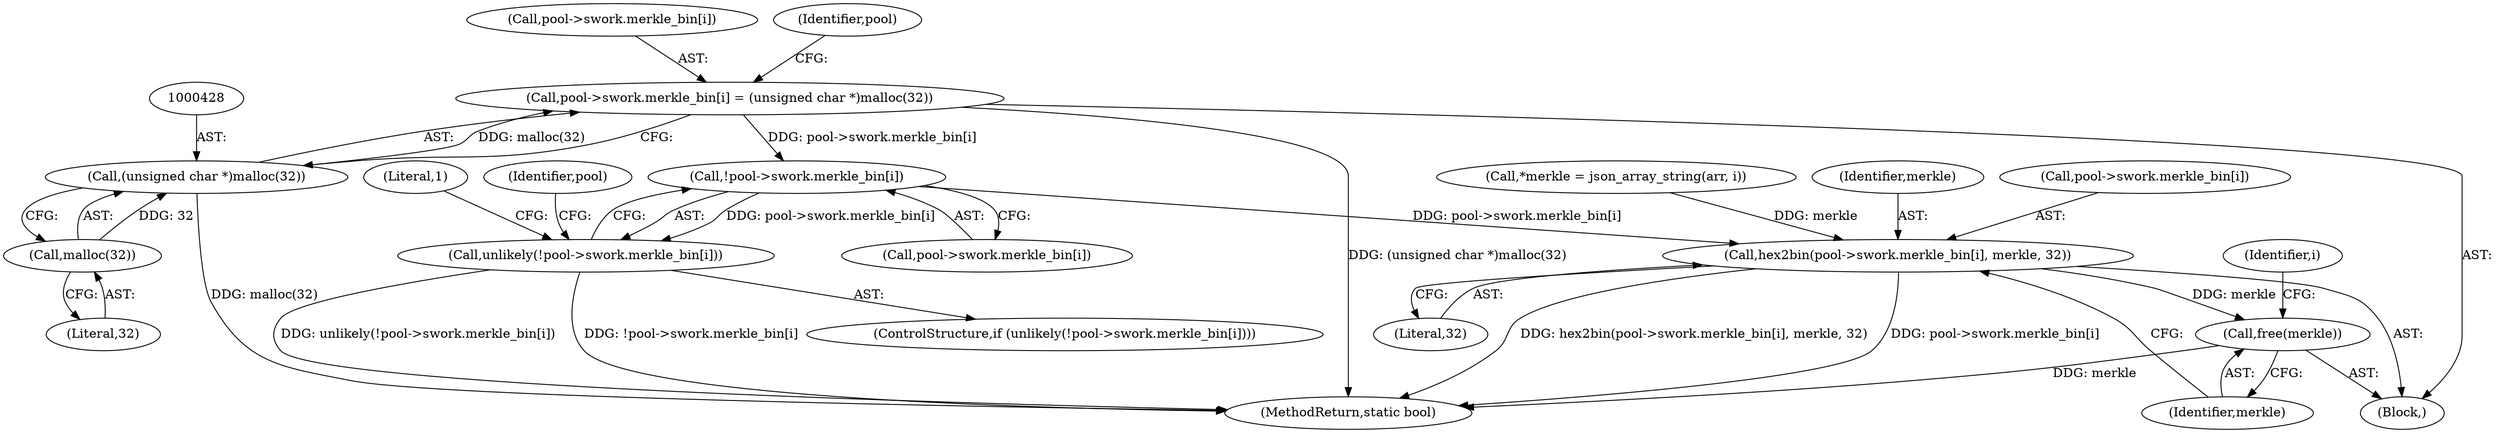 digraph "0_sgminer_910c36089940e81fb85c65b8e63dcd2fac71470c@array" {
"1000419" [label="(Call,pool->swork.merkle_bin[i] = (unsigned char *)malloc(32))"];
"1000427" [label="(Call,(unsigned char *)malloc(32))"];
"1000429" [label="(Call,malloc(32))"];
"1000433" [label="(Call,!pool->swork.merkle_bin[i])"];
"1000432" [label="(Call,unlikely(!pool->swork.merkle_bin[i]))"];
"1000444" [label="(Call,hex2bin(pool->swork.merkle_bin[i], merkle, 32))"];
"1000454" [label="(Call,free(merkle))"];
"1000414" [label="(Call,*merkle = json_array_string(arr, i))"];
"1000768" [label="(MethodReturn,static bool)"];
"1000442" [label="(Literal,1)"];
"1000429" [label="(Call,malloc(32))"];
"1000412" [label="(Block,)"];
"1000444" [label="(Call,hex2bin(pool->swork.merkle_bin[i], merkle, 32))"];
"1000430" [label="(Literal,32)"];
"1000427" [label="(Call,(unsigned char *)malloc(32))"];
"1000420" [label="(Call,pool->swork.merkle_bin[i])"];
"1000455" [label="(Identifier,merkle)"];
"1000453" [label="(Literal,32)"];
"1000452" [label="(Identifier,merkle)"];
"1000437" [label="(Identifier,pool)"];
"1000411" [label="(Identifier,i)"];
"1000419" [label="(Call,pool->swork.merkle_bin[i] = (unsigned char *)malloc(32))"];
"1000433" [label="(Call,!pool->swork.merkle_bin[i])"];
"1000445" [label="(Call,pool->swork.merkle_bin[i])"];
"1000432" [label="(Call,unlikely(!pool->swork.merkle_bin[i]))"];
"1000431" [label="(ControlStructure,if (unlikely(!pool->swork.merkle_bin[i])))"];
"1000448" [label="(Identifier,pool)"];
"1000454" [label="(Call,free(merkle))"];
"1000434" [label="(Call,pool->swork.merkle_bin[i])"];
"1000419" -> "1000412"  [label="AST: "];
"1000419" -> "1000427"  [label="CFG: "];
"1000420" -> "1000419"  [label="AST: "];
"1000427" -> "1000419"  [label="AST: "];
"1000437" -> "1000419"  [label="CFG: "];
"1000419" -> "1000768"  [label="DDG: (unsigned char *)malloc(32)"];
"1000427" -> "1000419"  [label="DDG: malloc(32)"];
"1000419" -> "1000433"  [label="DDG: pool->swork.merkle_bin[i]"];
"1000427" -> "1000429"  [label="CFG: "];
"1000428" -> "1000427"  [label="AST: "];
"1000429" -> "1000427"  [label="AST: "];
"1000427" -> "1000768"  [label="DDG: malloc(32)"];
"1000429" -> "1000427"  [label="DDG: 32"];
"1000429" -> "1000430"  [label="CFG: "];
"1000430" -> "1000429"  [label="AST: "];
"1000433" -> "1000432"  [label="AST: "];
"1000433" -> "1000434"  [label="CFG: "];
"1000434" -> "1000433"  [label="AST: "];
"1000432" -> "1000433"  [label="CFG: "];
"1000433" -> "1000432"  [label="DDG: pool->swork.merkle_bin[i]"];
"1000433" -> "1000444"  [label="DDG: pool->swork.merkle_bin[i]"];
"1000432" -> "1000431"  [label="AST: "];
"1000442" -> "1000432"  [label="CFG: "];
"1000448" -> "1000432"  [label="CFG: "];
"1000432" -> "1000768"  [label="DDG: unlikely(!pool->swork.merkle_bin[i])"];
"1000432" -> "1000768"  [label="DDG: !pool->swork.merkle_bin[i]"];
"1000444" -> "1000412"  [label="AST: "];
"1000444" -> "1000453"  [label="CFG: "];
"1000445" -> "1000444"  [label="AST: "];
"1000452" -> "1000444"  [label="AST: "];
"1000453" -> "1000444"  [label="AST: "];
"1000455" -> "1000444"  [label="CFG: "];
"1000444" -> "1000768"  [label="DDG: pool->swork.merkle_bin[i]"];
"1000444" -> "1000768"  [label="DDG: hex2bin(pool->swork.merkle_bin[i], merkle, 32)"];
"1000414" -> "1000444"  [label="DDG: merkle"];
"1000444" -> "1000454"  [label="DDG: merkle"];
"1000454" -> "1000412"  [label="AST: "];
"1000454" -> "1000455"  [label="CFG: "];
"1000455" -> "1000454"  [label="AST: "];
"1000411" -> "1000454"  [label="CFG: "];
"1000454" -> "1000768"  [label="DDG: merkle"];
}
